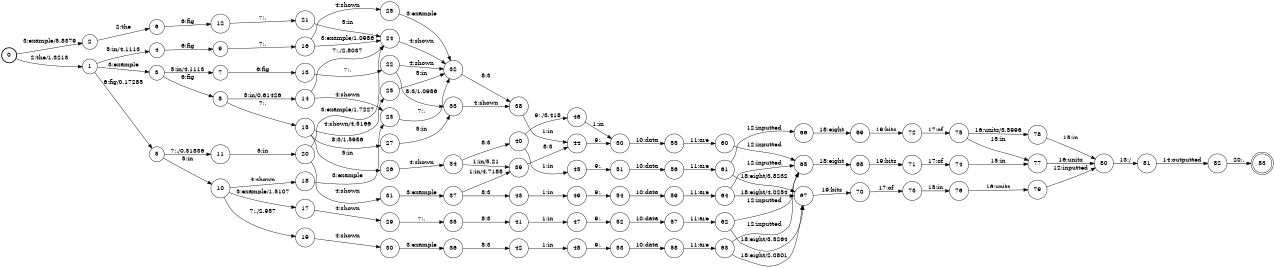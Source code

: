 digraph FST {
rankdir = LR;
size = "8.5,11";
label = "";
center = 1;
orientation = Portrait;
ranksep = "0.4";
nodesep = "0.25";
0 [label = "0", shape = circle, style = bold, fontsize = 14]
	0 -> 1 [label = "2:the/1.3213", fontsize = 14];
	0 -> 2 [label = "3:example/5.8379", fontsize = 14];
1 [label = "1", shape = circle, style = solid, fontsize = 14]
	1 -> 3 [label = "3:example", fontsize = 14];
	1 -> 4 [label = "5:in/4.1113", fontsize = 14];
	1 -> 5 [label = "6:fig/0.17285", fontsize = 14];
2 [label = "2", shape = circle, style = solid, fontsize = 14]
	2 -> 6 [label = "2:the", fontsize = 14];
3 [label = "3", shape = circle, style = solid, fontsize = 14]
	3 -> 7 [label = "5:in/4.1113", fontsize = 14];
	3 -> 8 [label = "6:fig", fontsize = 14];
4 [label = "4", shape = circle, style = solid, fontsize = 14]
	4 -> 9 [label = "6:fig", fontsize = 14];
5 [label = "5", shape = circle, style = solid, fontsize = 14]
	5 -> 10 [label = "5:in", fontsize = 14];
	5 -> 11 [label = "7:./0.31836", fontsize = 14];
6 [label = "6", shape = circle, style = solid, fontsize = 14]
	6 -> 12 [label = "6:fig", fontsize = 14];
7 [label = "7", shape = circle, style = solid, fontsize = 14]
	7 -> 13 [label = "6:fig", fontsize = 14];
8 [label = "8", shape = circle, style = solid, fontsize = 14]
	8 -> 14 [label = "5:in/0.61426", fontsize = 14];
	8 -> 15 [label = "7:.", fontsize = 14];
9 [label = "9", shape = circle, style = solid, fontsize = 14]
	9 -> 16 [label = "7:.", fontsize = 14];
10 [label = "10", shape = circle, style = solid, fontsize = 14]
	10 -> 17 [label = "3:example/1.5107", fontsize = 14];
	10 -> 18 [label = "4:shown", fontsize = 14];
	10 -> 19 [label = "7:./2.957", fontsize = 14];
11 [label = "11", shape = circle, style = solid, fontsize = 14]
	11 -> 20 [label = "5:in", fontsize = 14];
12 [label = "12", shape = circle, style = solid, fontsize = 14]
	12 -> 21 [label = "7:.", fontsize = 14];
13 [label = "13", shape = circle, style = solid, fontsize = 14]
	13 -> 22 [label = "7:.", fontsize = 14];
14 [label = "14", shape = circle, style = solid, fontsize = 14]
	14 -> 23 [label = "4:shown", fontsize = 14];
	14 -> 24 [label = "7:./2.8037", fontsize = 14];
15 [label = "15", shape = circle, style = solid, fontsize = 14]
	15 -> 25 [label = "4:shown/4.5166", fontsize = 14];
	15 -> 26 [label = "5:in", fontsize = 14];
	15 -> 27 [label = "8:3/1.5986", fontsize = 14];
16 [label = "16", shape = circle, style = solid, fontsize = 14]
	16 -> 24 [label = "3:example/1.0986", fontsize = 14];
	16 -> 28 [label = "4:shown", fontsize = 14];
17 [label = "17", shape = circle, style = solid, fontsize = 14]
	17 -> 29 [label = "4:shown", fontsize = 14];
18 [label = "18", shape = circle, style = solid, fontsize = 14]
	18 -> 23 [label = "3:example", fontsize = 14];
19 [label = "19", shape = circle, style = solid, fontsize = 14]
	19 -> 30 [label = "4:shown", fontsize = 14];
20 [label = "20", shape = circle, style = solid, fontsize = 14]
	20 -> 24 [label = "3:example/1.7227", fontsize = 14];
	20 -> 31 [label = "4:shown", fontsize = 14];
21 [label = "21", shape = circle, style = solid, fontsize = 14]
	21 -> 24 [label = "5:in", fontsize = 14];
22 [label = "22", shape = circle, style = solid, fontsize = 14]
	22 -> 32 [label = "4:shown", fontsize = 14];
	22 -> 33 [label = "8:3/1.0986", fontsize = 14];
23 [label = "23", shape = circle, style = solid, fontsize = 14]
	23 -> 32 [label = "7:.", fontsize = 14];
24 [label = "24", shape = circle, style = solid, fontsize = 14]
	24 -> 32 [label = "4:shown", fontsize = 14];
25 [label = "25", shape = circle, style = solid, fontsize = 14]
	25 -> 32 [label = "5:in", fontsize = 14];
26 [label = "26", shape = circle, style = solid, fontsize = 14]
	26 -> 34 [label = "4:shown", fontsize = 14];
27 [label = "27", shape = circle, style = solid, fontsize = 14]
	27 -> 33 [label = "5:in", fontsize = 14];
28 [label = "28", shape = circle, style = solid, fontsize = 14]
	28 -> 32 [label = "3:example", fontsize = 14];
29 [label = "29", shape = circle, style = solid, fontsize = 14]
	29 -> 35 [label = "7:.", fontsize = 14];
30 [label = "30", shape = circle, style = solid, fontsize = 14]
	30 -> 36 [label = "3:example", fontsize = 14];
31 [label = "31", shape = circle, style = solid, fontsize = 14]
	31 -> 37 [label = "3:example", fontsize = 14];
32 [label = "32", shape = circle, style = solid, fontsize = 14]
	32 -> 38 [label = "8:3", fontsize = 14];
33 [label = "33", shape = circle, style = solid, fontsize = 14]
	33 -> 38 [label = "4:shown", fontsize = 14];
34 [label = "34", shape = circle, style = solid, fontsize = 14]
	34 -> 39 [label = "1:in/5.21", fontsize = 14];
	34 -> 40 [label = "8:3", fontsize = 14];
35 [label = "35", shape = circle, style = solid, fontsize = 14]
	35 -> 41 [label = "8:3", fontsize = 14];
36 [label = "36", shape = circle, style = solid, fontsize = 14]
	36 -> 42 [label = "8:3", fontsize = 14];
37 [label = "37", shape = circle, style = solid, fontsize = 14]
	37 -> 39 [label = "1:in/4.7188", fontsize = 14];
	37 -> 43 [label = "8:3", fontsize = 14];
38 [label = "38", shape = circle, style = solid, fontsize = 14]
	38 -> 44 [label = "1:in", fontsize = 14];
39 [label = "39", shape = circle, style = solid, fontsize = 14]
	39 -> 44 [label = "8:3", fontsize = 14];
40 [label = "40", shape = circle, style = solid, fontsize = 14]
	40 -> 45 [label = "1:in", fontsize = 14];
	40 -> 46 [label = "9:,/3.418", fontsize = 14];
41 [label = "41", shape = circle, style = solid, fontsize = 14]
	41 -> 47 [label = "1:in", fontsize = 14];
42 [label = "42", shape = circle, style = solid, fontsize = 14]
	42 -> 48 [label = "1:in", fontsize = 14];
43 [label = "43", shape = circle, style = solid, fontsize = 14]
	43 -> 49 [label = "1:in", fontsize = 14];
44 [label = "44", shape = circle, style = solid, fontsize = 14]
	44 -> 50 [label = "9:,", fontsize = 14];
45 [label = "45", shape = circle, style = solid, fontsize = 14]
	45 -> 51 [label = "9:,", fontsize = 14];
46 [label = "46", shape = circle, style = solid, fontsize = 14]
	46 -> 50 [label = "1:in", fontsize = 14];
47 [label = "47", shape = circle, style = solid, fontsize = 14]
	47 -> 52 [label = "9:,", fontsize = 14];
48 [label = "48", shape = circle, style = solid, fontsize = 14]
	48 -> 53 [label = "9:,", fontsize = 14];
49 [label = "49", shape = circle, style = solid, fontsize = 14]
	49 -> 54 [label = "9:,", fontsize = 14];
50 [label = "50", shape = circle, style = solid, fontsize = 14]
	50 -> 55 [label = "10:data", fontsize = 14];
51 [label = "51", shape = circle, style = solid, fontsize = 14]
	51 -> 56 [label = "10:data", fontsize = 14];
52 [label = "52", shape = circle, style = solid, fontsize = 14]
	52 -> 57 [label = "10:data", fontsize = 14];
53 [label = "53", shape = circle, style = solid, fontsize = 14]
	53 -> 58 [label = "10:data", fontsize = 14];
54 [label = "54", shape = circle, style = solid, fontsize = 14]
	54 -> 59 [label = "10:data", fontsize = 14];
55 [label = "55", shape = circle, style = solid, fontsize = 14]
	55 -> 60 [label = "11:are", fontsize = 14];
56 [label = "56", shape = circle, style = solid, fontsize = 14]
	56 -> 61 [label = "11:are", fontsize = 14];
57 [label = "57", shape = circle, style = solid, fontsize = 14]
	57 -> 62 [label = "11:are", fontsize = 14];
58 [label = "58", shape = circle, style = solid, fontsize = 14]
	58 -> 63 [label = "11:are", fontsize = 14];
59 [label = "59", shape = circle, style = solid, fontsize = 14]
	59 -> 64 [label = "11:are", fontsize = 14];
60 [label = "60", shape = circle, style = solid, fontsize = 14]
	60 -> 65 [label = "12:inputted", fontsize = 14];
61 [label = "61", shape = circle, style = solid, fontsize = 14]
	61 -> 66 [label = "12:inputted", fontsize = 14];
	61 -> 67 [label = "18:eight/3.8232", fontsize = 14];
62 [label = "62", shape = circle, style = solid, fontsize = 14]
	62 -> 65 [label = "12:inputted", fontsize = 14];
	62 -> 67 [label = "18:eight/3.5264", fontsize = 14];
63 [label = "63", shape = circle, style = solid, fontsize = 14]
	63 -> 65 [label = "12:inputted", fontsize = 14];
	63 -> 67 [label = "18:eight/2.0801", fontsize = 14];
64 [label = "64", shape = circle, style = solid, fontsize = 14]
	64 -> 65 [label = "12:inputted", fontsize = 14];
	64 -> 67 [label = "18:eight/4.0254", fontsize = 14];
65 [label = "65", shape = circle, style = solid, fontsize = 14]
	65 -> 68 [label = "18:eight", fontsize = 14];
66 [label = "66", shape = circle, style = solid, fontsize = 14]
	66 -> 69 [label = "18:eight", fontsize = 14];
67 [label = "67", shape = circle, style = solid, fontsize = 14]
	67 -> 70 [label = "19:bits", fontsize = 14];
68 [label = "68", shape = circle, style = solid, fontsize = 14]
	68 -> 71 [label = "19:bits", fontsize = 14];
69 [label = "69", shape = circle, style = solid, fontsize = 14]
	69 -> 72 [label = "19:bits", fontsize = 14];
70 [label = "70", shape = circle, style = solid, fontsize = 14]
	70 -> 73 [label = "17:of", fontsize = 14];
71 [label = "71", shape = circle, style = solid, fontsize = 14]
	71 -> 74 [label = "17:of", fontsize = 14];
72 [label = "72", shape = circle, style = solid, fontsize = 14]
	72 -> 75 [label = "17:of", fontsize = 14];
73 [label = "73", shape = circle, style = solid, fontsize = 14]
	73 -> 76 [label = "15:in", fontsize = 14];
74 [label = "74", shape = circle, style = solid, fontsize = 14]
	74 -> 77 [label = "15:in", fontsize = 14];
75 [label = "75", shape = circle, style = solid, fontsize = 14]
	75 -> 77 [label = "15:in", fontsize = 14];
	75 -> 78 [label = "16:units/3.5996", fontsize = 14];
76 [label = "76", shape = circle, style = solid, fontsize = 14]
	76 -> 79 [label = "16:units", fontsize = 14];
77 [label = "77", shape = circle, style = solid, fontsize = 14]
	77 -> 80 [label = "16:units", fontsize = 14];
78 [label = "78", shape = circle, style = solid, fontsize = 14]
	78 -> 80 [label = "15:in", fontsize = 14];
79 [label = "79", shape = circle, style = solid, fontsize = 14]
	79 -> 80 [label = "12:inputted", fontsize = 14];
80 [label = "80", shape = circle, style = solid, fontsize = 14]
	80 -> 81 [label = "13:/", fontsize = 14];
81 [label = "81", shape = circle, style = solid, fontsize = 14]
	81 -> 82 [label = "14:outputted", fontsize = 14];
82 [label = "82", shape = circle, style = solid, fontsize = 14]
	82 -> 83 [label = "20:.", fontsize = 14];
83 [label = "83", shape = doublecircle, style = solid, fontsize = 14]
}
